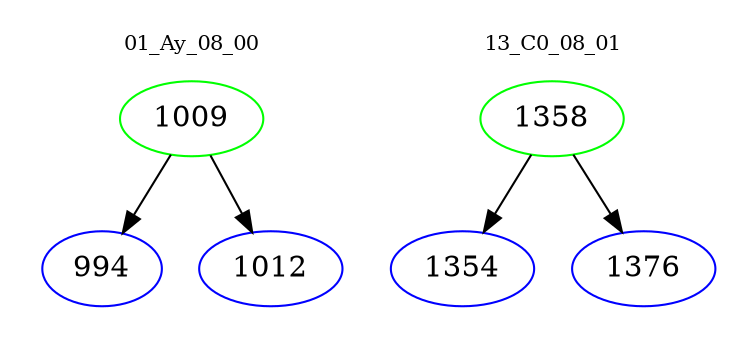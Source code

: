 digraph{
subgraph cluster_0 {
color = white
label = "01_Ay_08_00";
fontsize=10;
T0_1009 [label="1009", color="green"]
T0_1009 -> T0_994 [color="black"]
T0_994 [label="994", color="blue"]
T0_1009 -> T0_1012 [color="black"]
T0_1012 [label="1012", color="blue"]
}
subgraph cluster_1 {
color = white
label = "13_C0_08_01";
fontsize=10;
T1_1358 [label="1358", color="green"]
T1_1358 -> T1_1354 [color="black"]
T1_1354 [label="1354", color="blue"]
T1_1358 -> T1_1376 [color="black"]
T1_1376 [label="1376", color="blue"]
}
}
